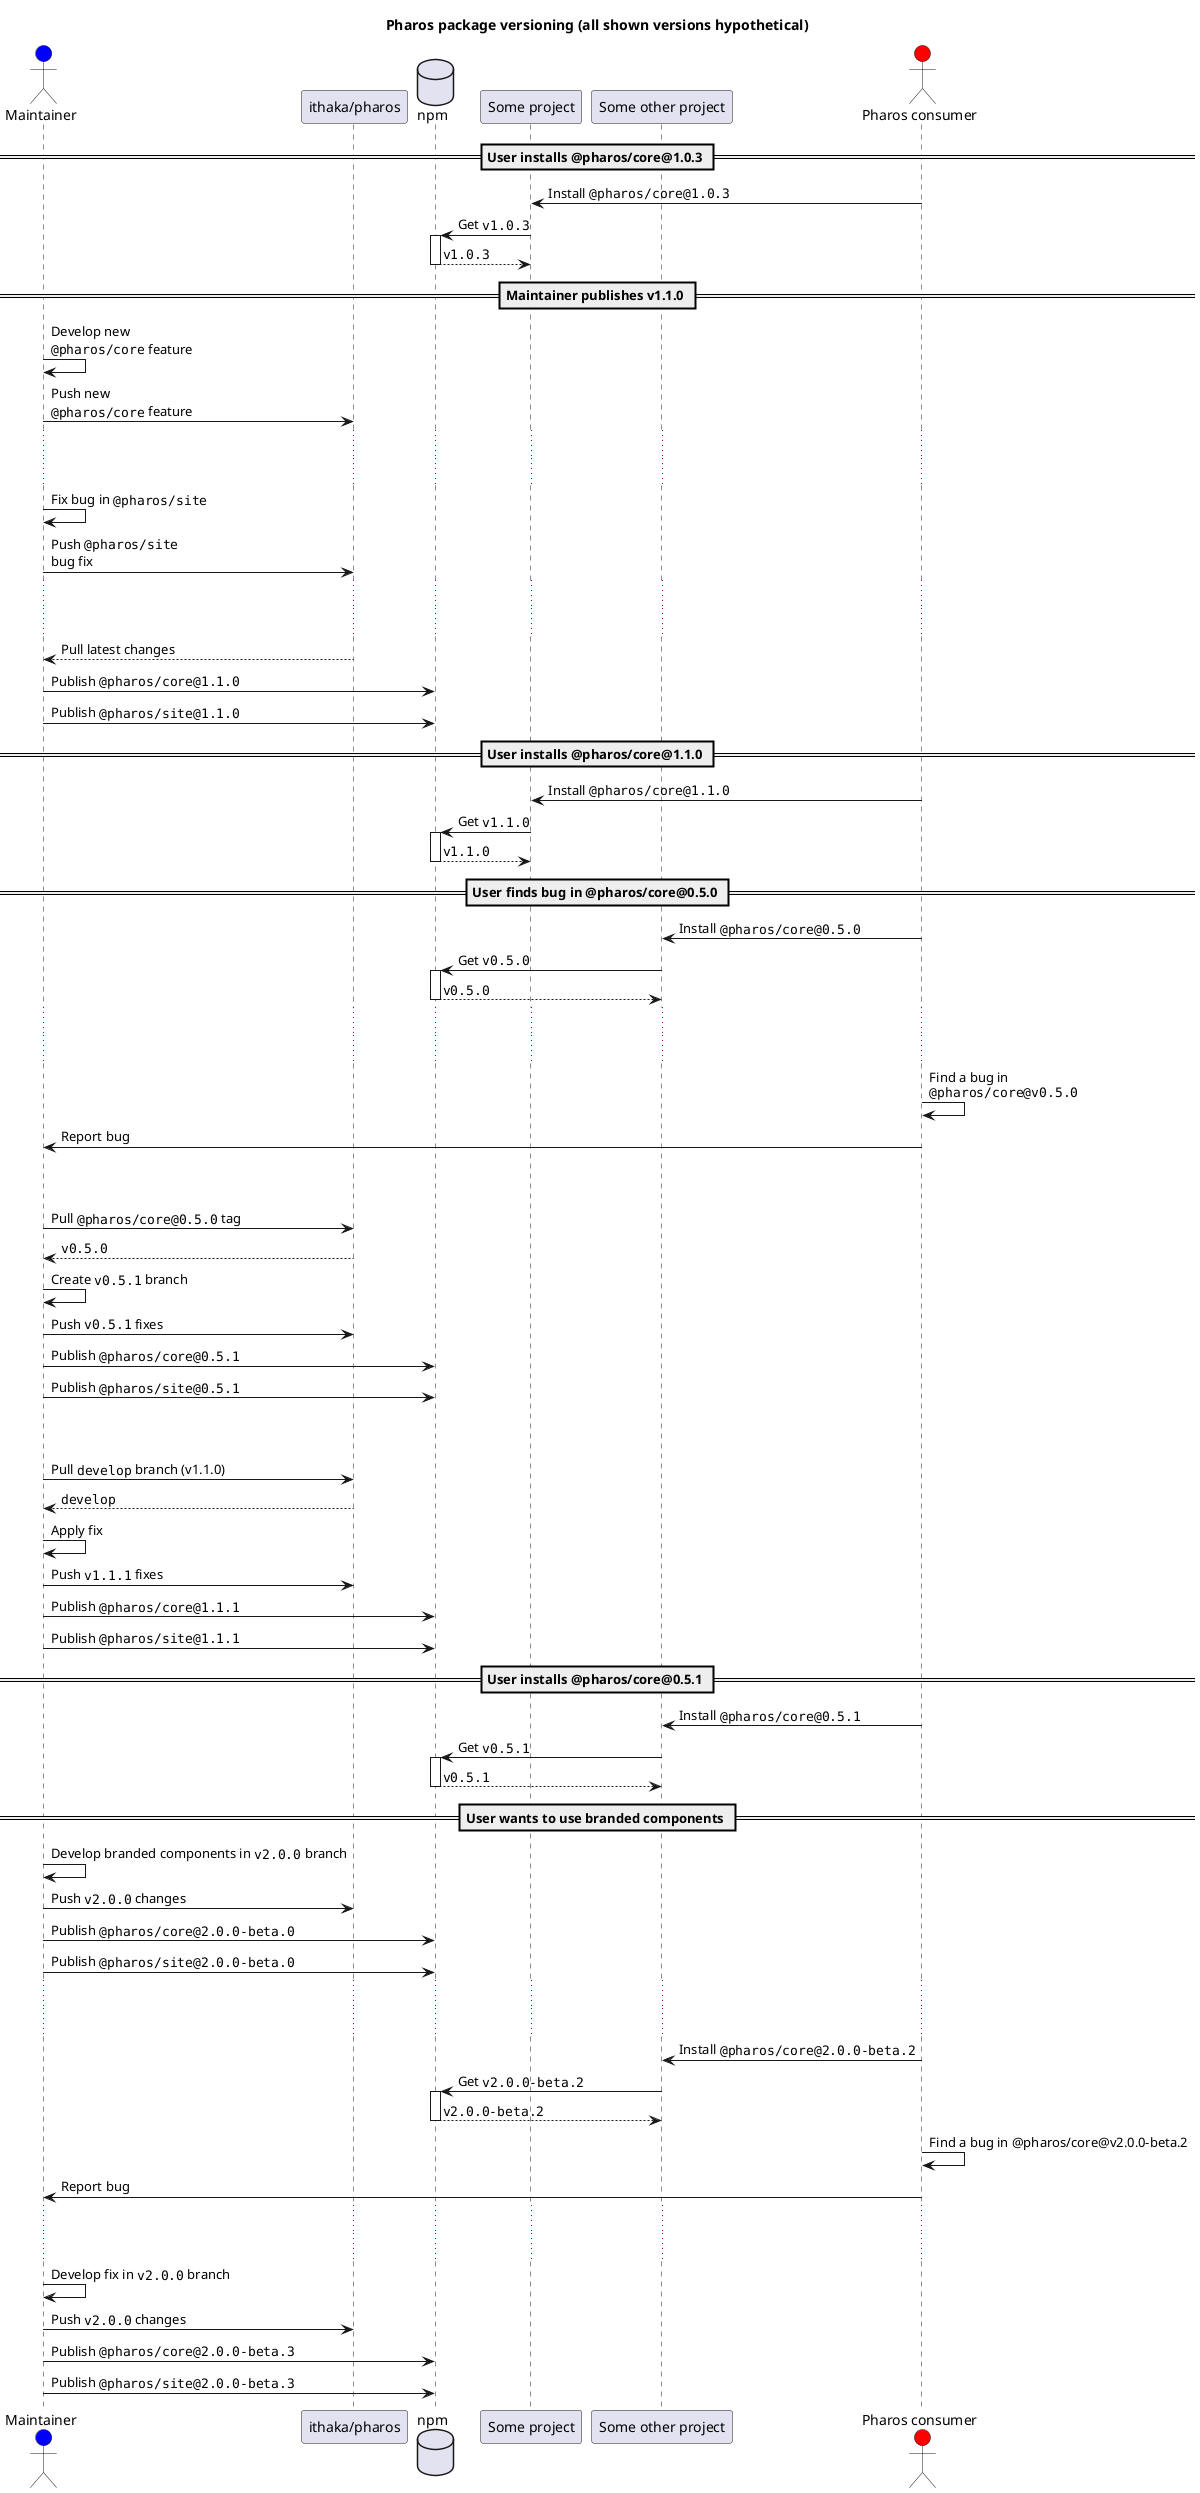 @startuml
title Pharos package versioning (all shown versions hypothetical)
actor "Maintainer" as dev #blue
participant "ithaka/pharos" as repo
database npm as npm
participant "Some project" as project
participant "Some other project" as otherproj
actor "Pharos consumer" as user #red

== User installs @pharos/core@1.0.3 ==
user -> project: Install ""@pharos/core@1.0.3""
project -> npm ++: Get ""v1.0.3""
project <-- npm --: ""v1.0.3""

== Maintainer publishes v1.1.0 ==
dev -> dev: Develop new\n""@pharos/core"" feature
dev -> repo: Push new\n""@pharos/core"" feature
...
...
dev -> dev: Fix bug in ""@pharos/site""
dev -> repo: Push ""@pharos/site""\nbug fix
...
...
dev <-- repo: Pull latest changes
dev -> npm: Publish ""@pharos/core@1.1.0""
dev -> npm: Publish ""@pharos/site@1.1.0""

== User installs @pharos/core@1.1.0 ==
user -> project: Install ""@pharos/core@1.1.0""
project -> npm ++: Get ""v1.1.0""
project <-- npm --: ""v1.1.0""

== User finds bug in @pharos/core@0.5.0 ==
user -> otherproj: Install ""@pharos/core@0.5.0""
otherproj -> npm ++: Get ""v0.5.0""
otherproj <-- npm --: ""v0.5.0""
...
...
user -> user: Find a bug in\n""@pharos/core@v0.5.0""
user -> dev: Report bug
|||
|||
dev -> repo: Pull ""@pharos/core@0.5.0"" tag
dev <-- repo: ""v0.5.0""
dev -> dev: Create ""v0.5.1"" branch
dev -> repo: Push ""v0.5.1"" fixes
dev -> npm: Publish ""@pharos/core@0.5.1""
dev -> npm: Publish ""@pharos/site@0.5.1""
|||
|||
dev -> repo: Pull ""develop"" branch (v1.1.0)
dev <-- repo: ""develop""
dev -> dev: Apply fix
dev -> repo: Push ""v1.1.1"" fixes
dev -> npm: Publish ""@pharos/core@1.1.1""
dev -> npm: Publish ""@pharos/site@1.1.1""

== User installs @pharos/core@0.5.1 ==
user -> otherproj: Install ""@pharos/core@0.5.1""
otherproj -> npm ++: Get ""v0.5.1""
otherproj <-- npm --: ""v0.5.1""

== User wants to use branded components ==
dev -> dev: Develop branded components in ""v2.0.0"" branch
dev -> repo: Push ""v2.0.0"" changes
dev -> npm: Publish ""@pharos/core@2.0.0-beta.0""
dev -> npm: Publish ""@pharos/site@2.0.0-beta.0""
...
...
user -> otherproj: Install ""@pharos/core@2.0.0-beta.2""
otherproj -> npm ++: Get ""v2.0.0-beta.2""
otherproj <-- npm --: ""v2.0.0-beta.2""
user -> user: Find a bug in @pharos/core@v2.0.0-beta.2
user -> dev: Report bug
...
...

dev -> dev: Develop fix in ""v2.0.0"" branch
dev -> repo: Push ""v2.0.0"" changes
dev -> npm: Publish ""@pharos/core@2.0.0-beta.3""
dev -> npm: Publish ""@pharos/site@2.0.0-beta.3""
@enduml
